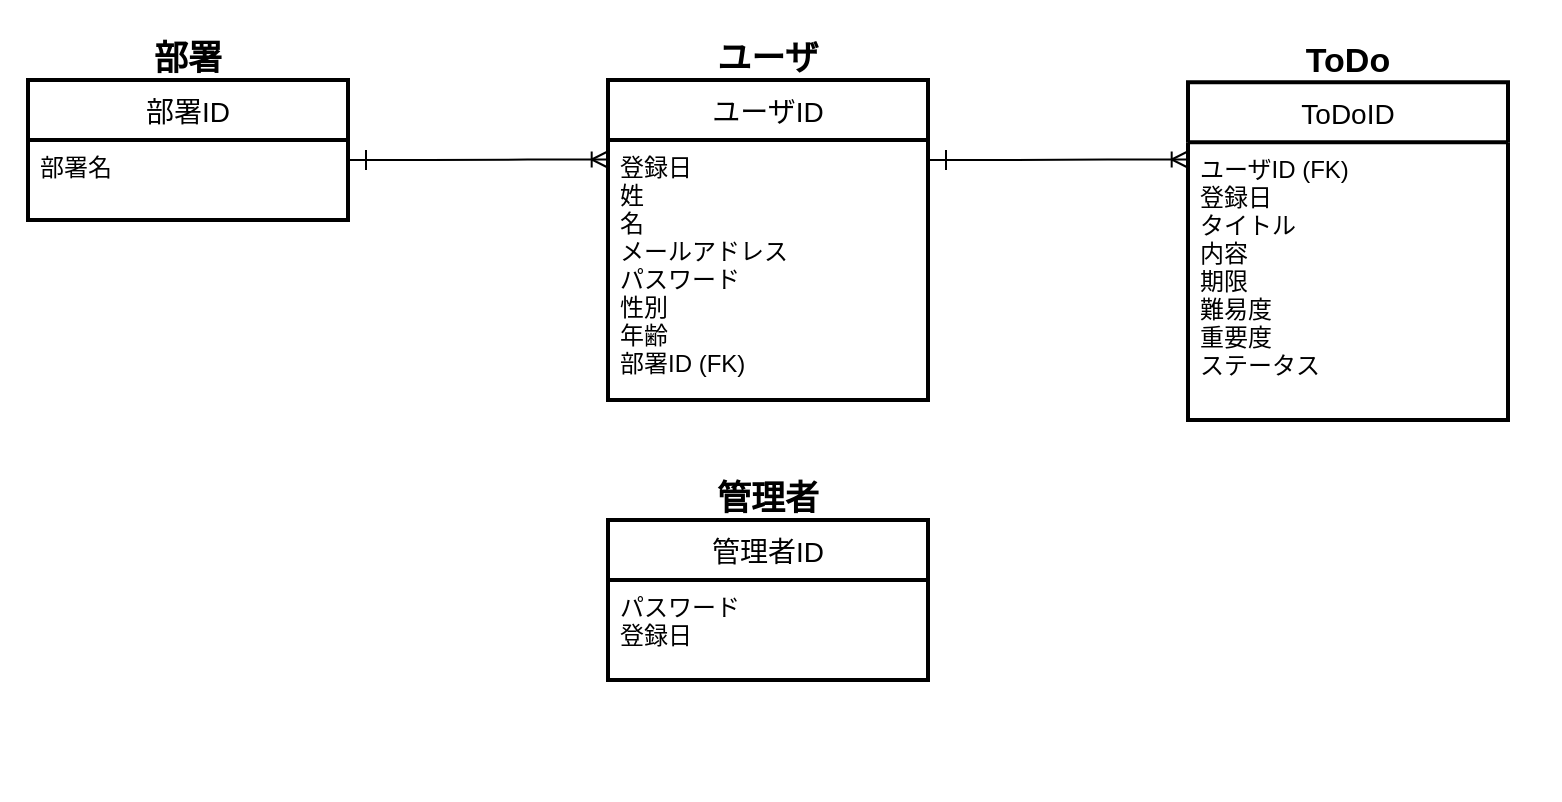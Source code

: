 <mxfile version="13.9.9" type="device"><diagram id="naH_OwSWtCgcQlqUDMc7" name="ページ1"><mxGraphModel dx="1231" dy="2695" grid="1" gridSize="10" guides="1" tooltips="1" connect="1" arrows="1" fold="1" page="1" pageScale="1" pageWidth="827" pageHeight="1169" math="0" shadow="0"><root><mxCell id="0"/><mxCell id="1" parent="0"/><mxCell id="hsvLKZgCtnzTHiEduyp1-30" value="" style="rounded=0;whiteSpace=wrap;html=1;fillColor=none;strokeColor=none;" vertex="1" parent="1"><mxGeometry x="30" y="-630" width="780" height="359" as="geometry"/></mxCell><mxCell id="V_OX_VxHFndda57PpQit-7" value="" style="group" parent="1" vertex="1" connectable="0"><mxGeometry x="624" y="-610" width="160" height="190" as="geometry"/></mxCell><mxCell id="cIHwl_Ocd0_6k2PaFxxE-5" value="ToDoID" style="swimlane;childLayout=stackLayout;horizontal=1;startSize=30;horizontalStack=0;rounded=0;fontSize=14;fontStyle=0;strokeWidth=2;resizeParent=0;resizeLast=1;shadow=0;dashed=0;align=center;" parent="V_OX_VxHFndda57PpQit-7" vertex="1"><mxGeometry y="21.111" width="160" height="168.889" as="geometry"/></mxCell><mxCell id="cIHwl_Ocd0_6k2PaFxxE-6" value="ユーザID (FK)&#10;登録日&#10;タイトル&#10;内容&#10;期限&#10;難易度&#10;重要度&#10;ステータス" style="align=left;strokeColor=none;fillColor=none;spacingLeft=4;fontSize=12;verticalAlign=top;resizable=0;rotatable=0;part=1;" parent="cIHwl_Ocd0_6k2PaFxxE-5" vertex="1"><mxGeometry y="30" width="160" height="138.889" as="geometry"/></mxCell><mxCell id="V_OX_VxHFndda57PpQit-1" value="ToDo" style="text;html=1;strokeColor=none;fillColor=none;align=center;verticalAlign=middle;whiteSpace=wrap;rounded=0;fontSize=17;fontStyle=1" parent="V_OX_VxHFndda57PpQit-7" vertex="1"><mxGeometry x="60" width="40" height="21.111" as="geometry"/></mxCell><mxCell id="hsvLKZgCtnzTHiEduyp1-1" value="" style="group" vertex="1" connectable="0" parent="1"><mxGeometry x="334" y="-610" width="160" height="180" as="geometry"/></mxCell><mxCell id="cIHwl_Ocd0_6k2PaFxxE-10" value="ユーザID" style="swimlane;childLayout=stackLayout;horizontal=1;startSize=30;horizontalStack=0;rounded=0;fontSize=14;fontStyle=0;strokeWidth=2;resizeParent=0;resizeLast=1;shadow=0;dashed=0;align=center;" parent="hsvLKZgCtnzTHiEduyp1-1" vertex="1"><mxGeometry y="20" width="160" height="160" as="geometry"/></mxCell><mxCell id="cIHwl_Ocd0_6k2PaFxxE-11" value="登録日&#10;姓&#10;名&#10;メールアドレス&#10;パスワード&#10;性別&#10;年齢&#10;部署ID (FK)" style="align=left;strokeColor=none;fillColor=none;spacingLeft=4;fontSize=12;verticalAlign=top;resizable=0;rotatable=0;part=1;" parent="cIHwl_Ocd0_6k2PaFxxE-10" vertex="1"><mxGeometry y="30" width="160" height="130" as="geometry"/></mxCell><mxCell id="V_OX_VxHFndda57PpQit-9" value="ユーザ" style="text;html=1;strokeColor=none;fillColor=none;align=center;verticalAlign=middle;whiteSpace=wrap;rounded=0;fontSize=17;fontStyle=1" parent="hsvLKZgCtnzTHiEduyp1-1" vertex="1"><mxGeometry x="50" width="60" height="20" as="geometry"/></mxCell><mxCell id="hsvLKZgCtnzTHiEduyp1-2" value="" style="group" vertex="1" connectable="0" parent="1"><mxGeometry x="334" y="-390" width="160" height="160" as="geometry"/></mxCell><mxCell id="Q98Y9kooB9vpVQEPs1sD-1" value="管理者ID" style="swimlane;childLayout=stackLayout;horizontal=1;startSize=30;horizontalStack=0;rounded=0;fontSize=14;fontStyle=0;strokeWidth=2;resizeParent=0;resizeLast=1;shadow=0;dashed=0;align=center;" parent="hsvLKZgCtnzTHiEduyp1-2" vertex="1"><mxGeometry y="20" width="160" height="80" as="geometry"/></mxCell><mxCell id="Q98Y9kooB9vpVQEPs1sD-2" value="パスワード&#10;登録日" style="align=left;strokeColor=none;fillColor=none;spacingLeft=4;fontSize=12;verticalAlign=top;resizable=0;rotatable=0;part=1;" parent="Q98Y9kooB9vpVQEPs1sD-1" vertex="1"><mxGeometry y="30" width="160" height="50" as="geometry"/></mxCell><mxCell id="V_OX_VxHFndda57PpQit-10" value="管理者" style="text;html=1;strokeColor=none;fillColor=none;align=center;verticalAlign=middle;whiteSpace=wrap;rounded=0;fontSize=17;fontStyle=1" parent="hsvLKZgCtnzTHiEduyp1-2" vertex="1"><mxGeometry x="50" width="60" height="20" as="geometry"/></mxCell><mxCell id="hsvLKZgCtnzTHiEduyp1-3" value="" style="group" vertex="1" connectable="0" parent="1"><mxGeometry x="44" y="-610" width="160" height="90" as="geometry"/></mxCell><mxCell id="cIHwl_Ocd0_6k2PaFxxE-13" value="部署ID" style="swimlane;childLayout=stackLayout;horizontal=1;startSize=30;horizontalStack=0;rounded=0;fontSize=14;fontStyle=0;strokeWidth=2;resizeParent=0;resizeLast=1;shadow=0;dashed=0;align=center;" parent="hsvLKZgCtnzTHiEduyp1-3" vertex="1"><mxGeometry y="20" width="160" height="70" as="geometry"/></mxCell><mxCell id="cIHwl_Ocd0_6k2PaFxxE-14" value="部署名" style="align=left;strokeColor=none;fillColor=none;spacingLeft=4;fontSize=12;verticalAlign=top;resizable=0;rotatable=0;part=1;" parent="cIHwl_Ocd0_6k2PaFxxE-13" vertex="1"><mxGeometry y="30" width="160" height="40" as="geometry"/></mxCell><mxCell id="V_OX_VxHFndda57PpQit-11" value="部署" style="text;html=1;strokeColor=none;fillColor=none;align=center;verticalAlign=middle;whiteSpace=wrap;rounded=0;fontSize=17;fontStyle=1" parent="hsvLKZgCtnzTHiEduyp1-3" vertex="1"><mxGeometry x="50" width="60" height="20" as="geometry"/></mxCell><mxCell id="hsvLKZgCtnzTHiEduyp1-16" value="" style="group" vertex="1" connectable="0" parent="1"><mxGeometry x="213" y="-555" height="10" as="geometry"/></mxCell><mxCell id="hsvLKZgCtnzTHiEduyp1-9" value="" style="edgeStyle=entityRelationEdgeStyle;fontSize=12;html=1;endArrow=ERoneToMany;exitX=1;exitY=0.25;exitDx=0;exitDy=0;entryX=-0.001;entryY=0.075;entryDx=0;entryDy=0;entryPerimeter=0;" edge="1" parent="hsvLKZgCtnzTHiEduyp1-16" source="cIHwl_Ocd0_6k2PaFxxE-14" target="cIHwl_Ocd0_6k2PaFxxE-11"><mxGeometry width="100" height="100" relative="1" as="geometry"><mxPoint x="-9" y="145" as="sourcePoint"/><mxPoint x="122" y="6" as="targetPoint"/></mxGeometry></mxCell><mxCell id="hsvLKZgCtnzTHiEduyp1-15" value="" style="endArrow=none;html=1;" edge="1" parent="hsvLKZgCtnzTHiEduyp1-16"><mxGeometry width="50" height="50" relative="1" as="geometry"><mxPoint as="sourcePoint"/><mxPoint y="10" as="targetPoint"/></mxGeometry></mxCell><mxCell id="hsvLKZgCtnzTHiEduyp1-28" value="" style="edgeStyle=entityRelationEdgeStyle;fontSize=12;html=1;endArrow=ERoneToMany;exitX=1;exitY=0.25;exitDx=0;exitDy=0;entryX=-0.001;entryY=0.075;entryDx=0;entryDy=0;entryPerimeter=0;" edge="1" parent="1"><mxGeometry width="100" height="100" relative="1" as="geometry"><mxPoint x="494" y="-550" as="sourcePoint"/><mxPoint x="623.84" y="-550.25" as="targetPoint"/></mxGeometry></mxCell><mxCell id="hsvLKZgCtnzTHiEduyp1-29" value="" style="endArrow=none;html=1;" edge="1" parent="1"><mxGeometry width="50" height="50" relative="1" as="geometry"><mxPoint x="503" y="-555" as="sourcePoint"/><mxPoint x="503" y="-545" as="targetPoint"/></mxGeometry></mxCell></root></mxGraphModel></diagram></mxfile>